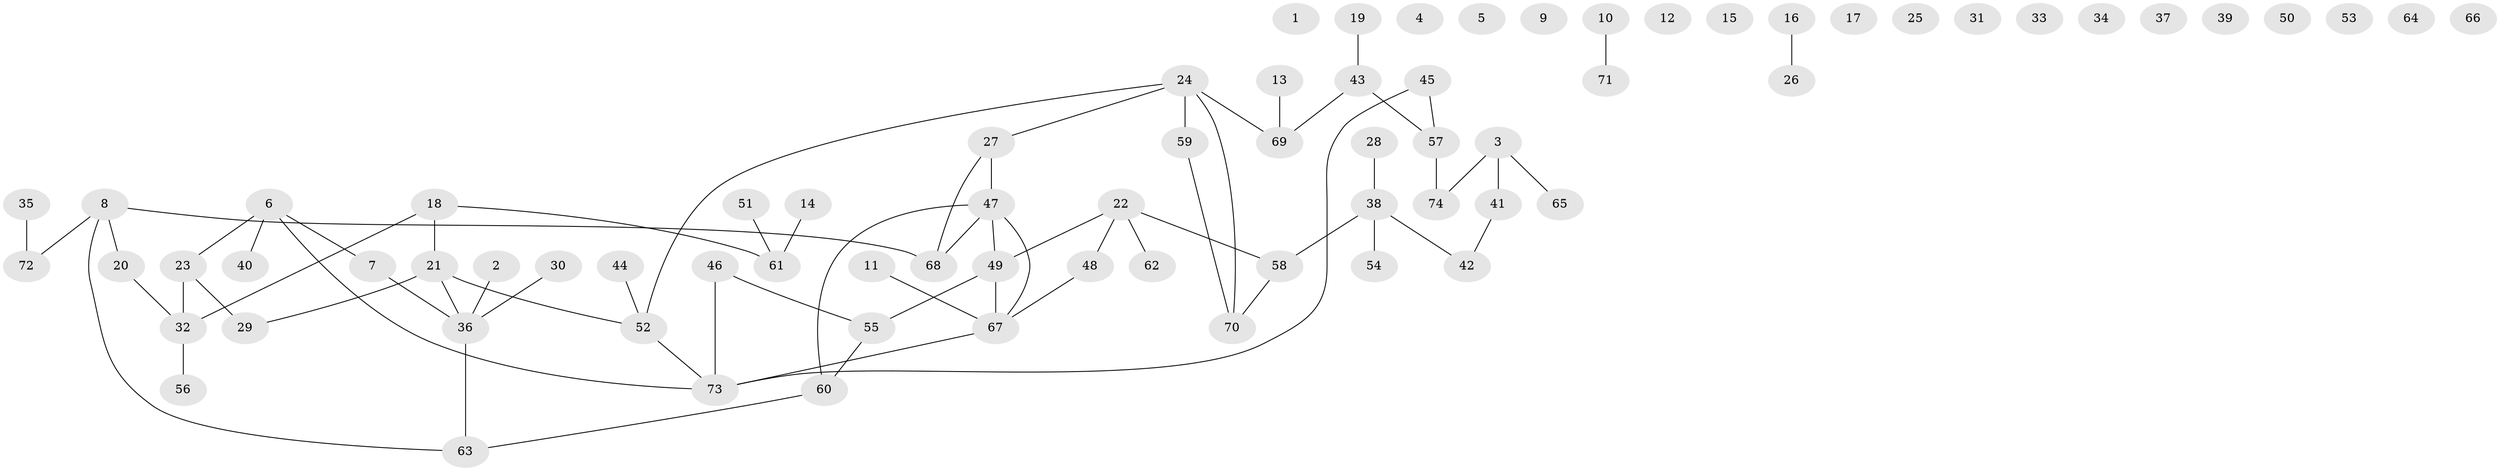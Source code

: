 // coarse degree distribution, {0: 0.4523809523809524, 4: 0.023809523809523808, 2: 0.14285714285714285, 7: 0.07142857142857142, 5: 0.07142857142857142, 3: 0.09523809523809523, 1: 0.14285714285714285}
// Generated by graph-tools (version 1.1) at 2025/16/03/04/25 18:16:46]
// undirected, 74 vertices, 70 edges
graph export_dot {
graph [start="1"]
  node [color=gray90,style=filled];
  1;
  2;
  3;
  4;
  5;
  6;
  7;
  8;
  9;
  10;
  11;
  12;
  13;
  14;
  15;
  16;
  17;
  18;
  19;
  20;
  21;
  22;
  23;
  24;
  25;
  26;
  27;
  28;
  29;
  30;
  31;
  32;
  33;
  34;
  35;
  36;
  37;
  38;
  39;
  40;
  41;
  42;
  43;
  44;
  45;
  46;
  47;
  48;
  49;
  50;
  51;
  52;
  53;
  54;
  55;
  56;
  57;
  58;
  59;
  60;
  61;
  62;
  63;
  64;
  65;
  66;
  67;
  68;
  69;
  70;
  71;
  72;
  73;
  74;
  2 -- 36;
  3 -- 41;
  3 -- 65;
  3 -- 74;
  6 -- 7;
  6 -- 23;
  6 -- 40;
  6 -- 73;
  7 -- 36;
  8 -- 20;
  8 -- 63;
  8 -- 68;
  8 -- 72;
  10 -- 71;
  11 -- 67;
  13 -- 69;
  14 -- 61;
  16 -- 26;
  18 -- 21;
  18 -- 32;
  18 -- 61;
  19 -- 43;
  20 -- 32;
  21 -- 29;
  21 -- 36;
  21 -- 52;
  22 -- 48;
  22 -- 49;
  22 -- 58;
  22 -- 62;
  23 -- 29;
  23 -- 32;
  24 -- 27;
  24 -- 52;
  24 -- 59;
  24 -- 69;
  24 -- 70;
  27 -- 47;
  27 -- 68;
  28 -- 38;
  30 -- 36;
  32 -- 56;
  35 -- 72;
  36 -- 63;
  38 -- 42;
  38 -- 54;
  38 -- 58;
  41 -- 42;
  43 -- 57;
  43 -- 69;
  44 -- 52;
  45 -- 57;
  45 -- 73;
  46 -- 55;
  46 -- 73;
  47 -- 49;
  47 -- 60;
  47 -- 67;
  47 -- 68;
  48 -- 67;
  49 -- 55;
  49 -- 67;
  51 -- 61;
  52 -- 73;
  55 -- 60;
  57 -- 74;
  58 -- 70;
  59 -- 70;
  60 -- 63;
  67 -- 73;
}
